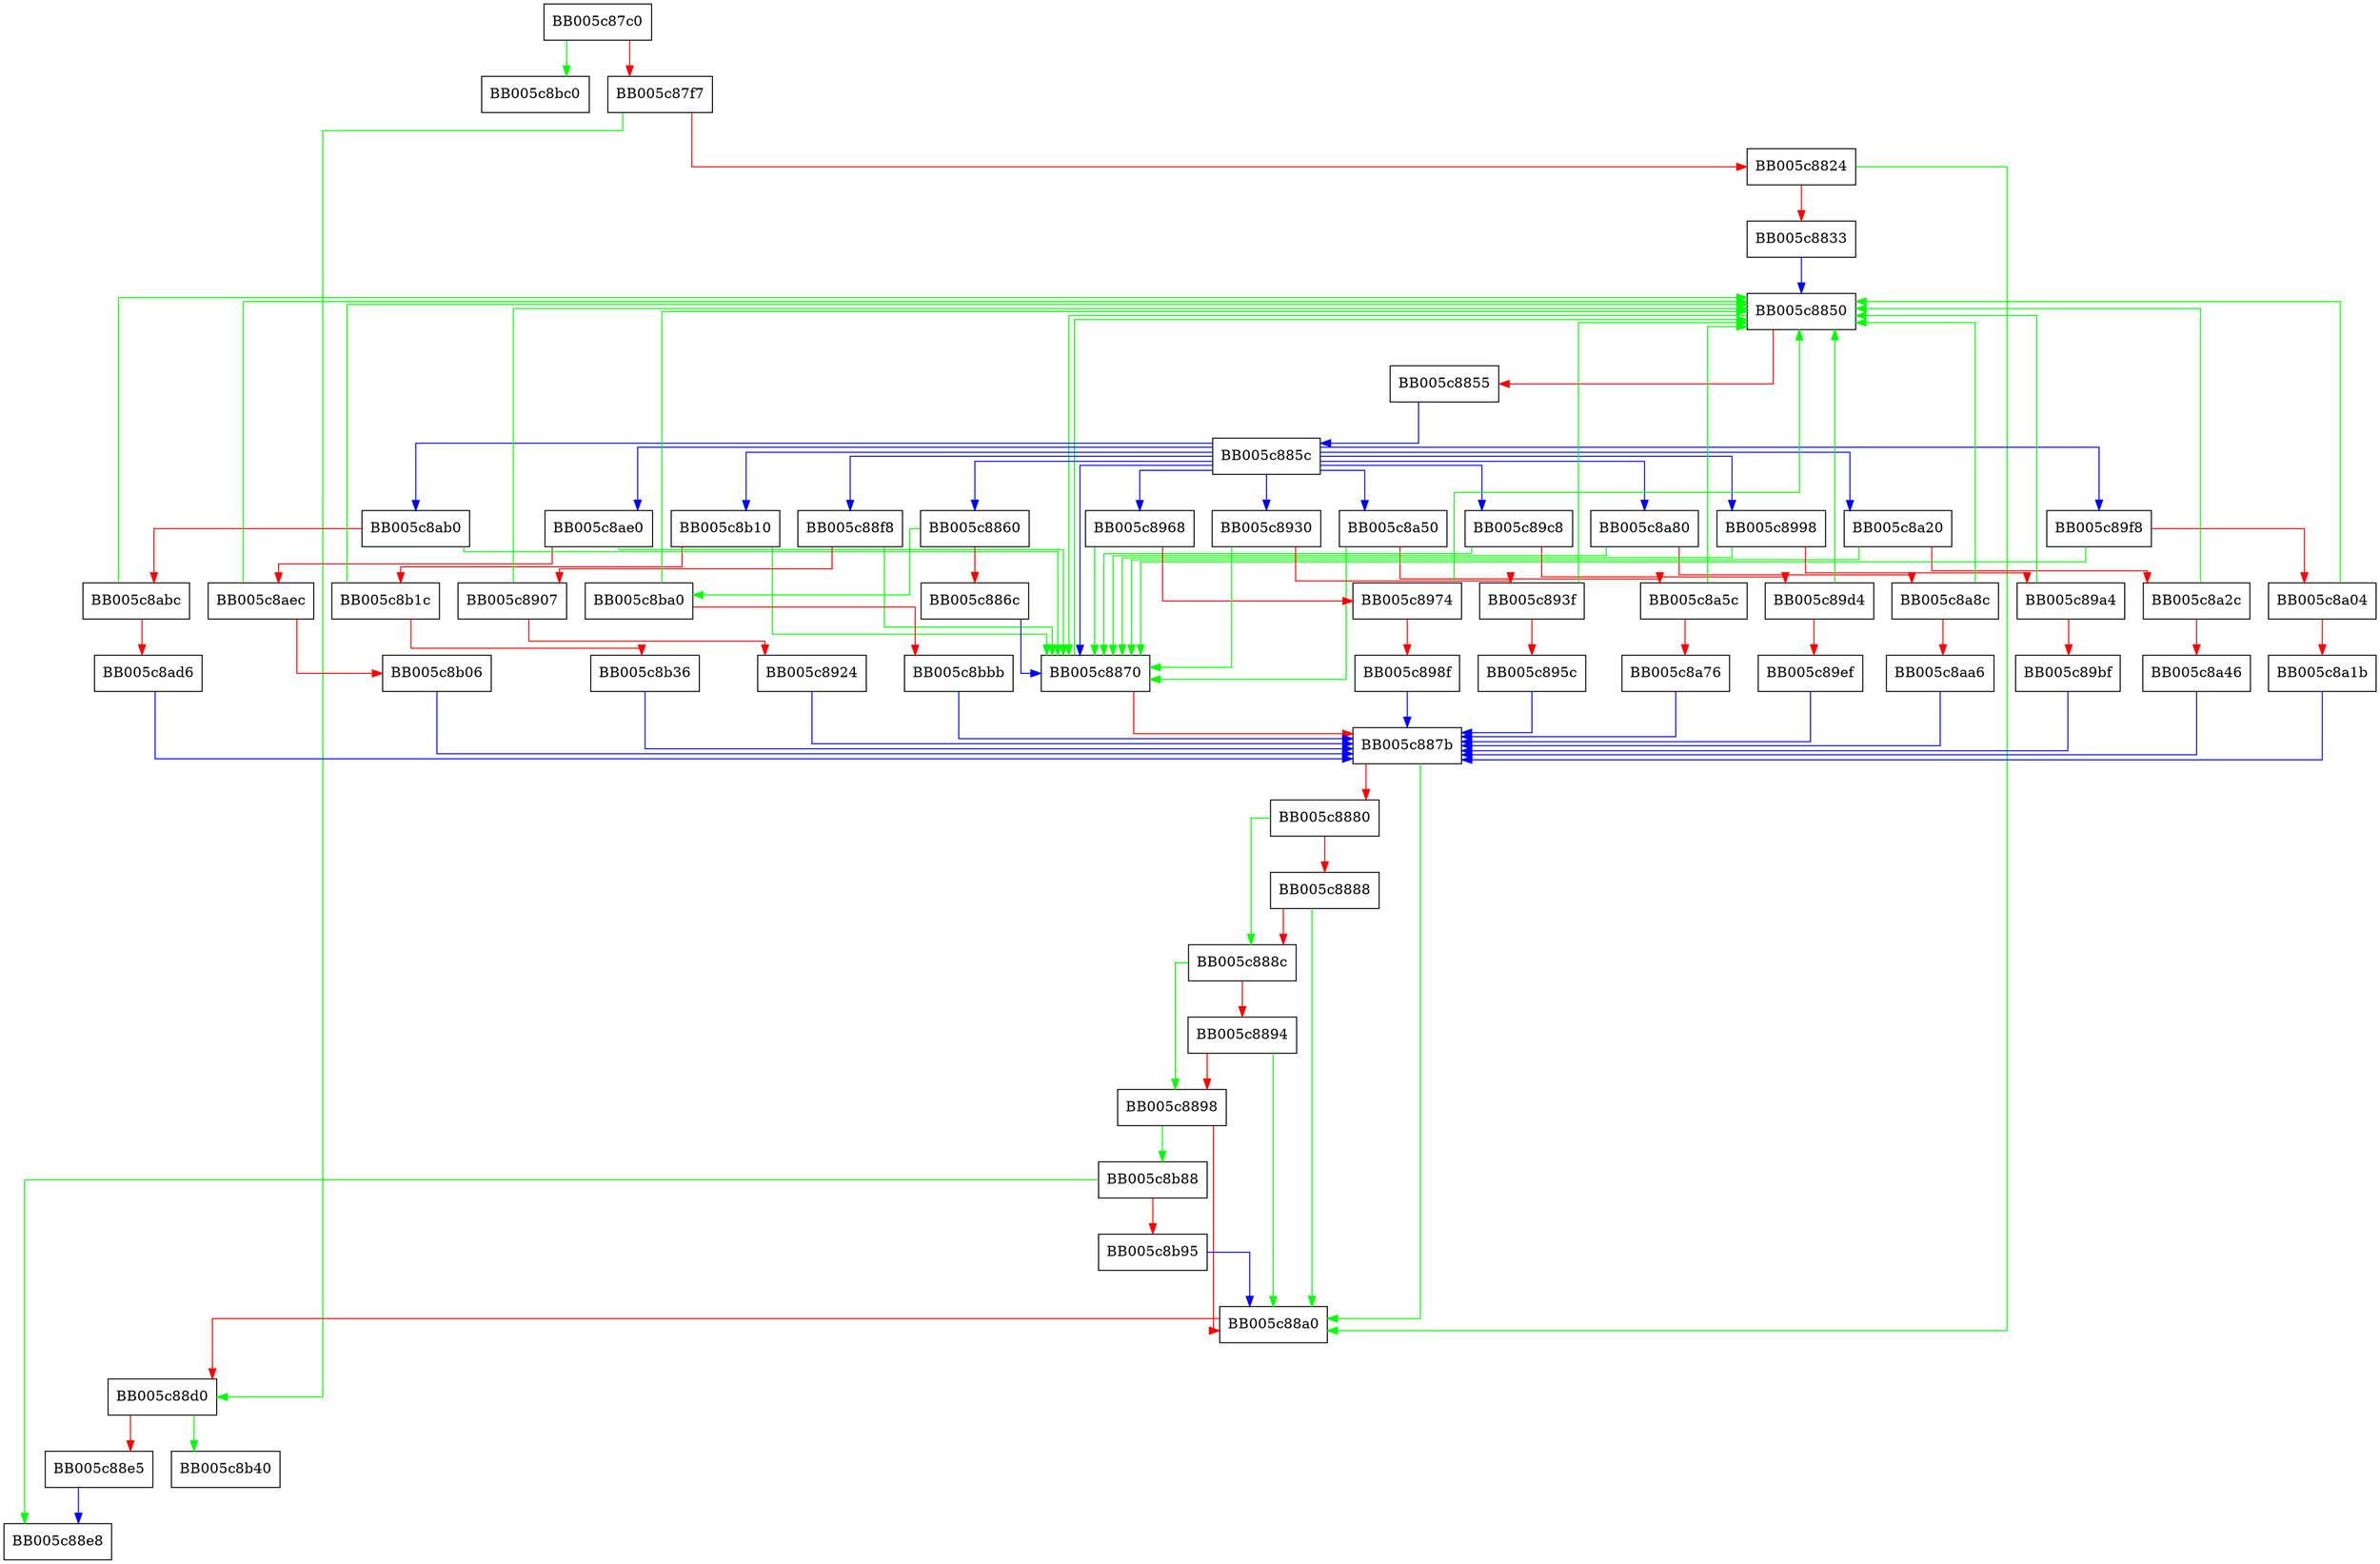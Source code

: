 digraph evp_kem_from_algorithm {
  node [shape="box"];
  graph [splines=ortho];
  BB005c87c0 -> BB005c8bc0 [color="green"];
  BB005c87c0 -> BB005c87f7 [color="red"];
  BB005c87f7 -> BB005c88d0 [color="green"];
  BB005c87f7 -> BB005c8824 [color="red"];
  BB005c8824 -> BB005c88a0 [color="green"];
  BB005c8824 -> BB005c8833 [color="red"];
  BB005c8833 -> BB005c8850 [color="blue"];
  BB005c8850 -> BB005c8870 [color="green"];
  BB005c8850 -> BB005c8855 [color="red"];
  BB005c8855 -> BB005c885c [color="blue"];
  BB005c885c -> BB005c8870 [color="blue"];
  BB005c885c -> BB005c8b10 [color="blue"];
  BB005c885c -> BB005c8ae0 [color="blue"];
  BB005c885c -> BB005c8ab0 [color="blue"];
  BB005c885c -> BB005c8a80 [color="blue"];
  BB005c885c -> BB005c8a50 [color="blue"];
  BB005c885c -> BB005c8a20 [color="blue"];
  BB005c885c -> BB005c89f8 [color="blue"];
  BB005c885c -> BB005c89c8 [color="blue"];
  BB005c885c -> BB005c8998 [color="blue"];
  BB005c885c -> BB005c8860 [color="blue"];
  BB005c885c -> BB005c8968 [color="blue"];
  BB005c885c -> BB005c8930 [color="blue"];
  BB005c885c -> BB005c88f8 [color="blue"];
  BB005c8860 -> BB005c8ba0 [color="green"];
  BB005c8860 -> BB005c886c [color="red"];
  BB005c886c -> BB005c8870 [color="blue"];
  BB005c8870 -> BB005c8850 [color="green"];
  BB005c8870 -> BB005c887b [color="red"];
  BB005c887b -> BB005c88a0 [color="green"];
  BB005c887b -> BB005c8880 [color="red"];
  BB005c8880 -> BB005c888c [color="green"];
  BB005c8880 -> BB005c8888 [color="red"];
  BB005c8888 -> BB005c88a0 [color="green"];
  BB005c8888 -> BB005c888c [color="red"];
  BB005c888c -> BB005c8898 [color="green"];
  BB005c888c -> BB005c8894 [color="red"];
  BB005c8894 -> BB005c88a0 [color="green"];
  BB005c8894 -> BB005c8898 [color="red"];
  BB005c8898 -> BB005c8b88 [color="green"];
  BB005c8898 -> BB005c88a0 [color="red"];
  BB005c88a0 -> BB005c88d0 [color="red"];
  BB005c88d0 -> BB005c8b40 [color="green"];
  BB005c88d0 -> BB005c88e5 [color="red"];
  BB005c88e5 -> BB005c88e8 [color="blue"];
  BB005c88f8 -> BB005c8870 [color="green"];
  BB005c88f8 -> BB005c8907 [color="red"];
  BB005c8907 -> BB005c8850 [color="green"];
  BB005c8907 -> BB005c8924 [color="red"];
  BB005c8924 -> BB005c887b [color="blue"];
  BB005c8930 -> BB005c8870 [color="green"];
  BB005c8930 -> BB005c893f [color="red"];
  BB005c893f -> BB005c8850 [color="green"];
  BB005c893f -> BB005c895c [color="red"];
  BB005c895c -> BB005c887b [color="blue"];
  BB005c8968 -> BB005c8870 [color="green"];
  BB005c8968 -> BB005c8974 [color="red"];
  BB005c8974 -> BB005c8850 [color="green"];
  BB005c8974 -> BB005c898f [color="red"];
  BB005c898f -> BB005c887b [color="blue"];
  BB005c8998 -> BB005c8870 [color="green"];
  BB005c8998 -> BB005c89a4 [color="red"];
  BB005c89a4 -> BB005c8850 [color="green"];
  BB005c89a4 -> BB005c89bf [color="red"];
  BB005c89bf -> BB005c887b [color="blue"];
  BB005c89c8 -> BB005c8870 [color="green"];
  BB005c89c8 -> BB005c89d4 [color="red"];
  BB005c89d4 -> BB005c8850 [color="green"];
  BB005c89d4 -> BB005c89ef [color="red"];
  BB005c89ef -> BB005c887b [color="blue"];
  BB005c89f8 -> BB005c8870 [color="green"];
  BB005c89f8 -> BB005c8a04 [color="red"];
  BB005c8a04 -> BB005c8850 [color="green"];
  BB005c8a04 -> BB005c8a1b [color="red"];
  BB005c8a1b -> BB005c887b [color="blue"];
  BB005c8a20 -> BB005c8870 [color="green"];
  BB005c8a20 -> BB005c8a2c [color="red"];
  BB005c8a2c -> BB005c8850 [color="green"];
  BB005c8a2c -> BB005c8a46 [color="red"];
  BB005c8a46 -> BB005c887b [color="blue"];
  BB005c8a50 -> BB005c8870 [color="green"];
  BB005c8a50 -> BB005c8a5c [color="red"];
  BB005c8a5c -> BB005c8850 [color="green"];
  BB005c8a5c -> BB005c8a76 [color="red"];
  BB005c8a76 -> BB005c887b [color="blue"];
  BB005c8a80 -> BB005c8870 [color="green"];
  BB005c8a80 -> BB005c8a8c [color="red"];
  BB005c8a8c -> BB005c8850 [color="green"];
  BB005c8a8c -> BB005c8aa6 [color="red"];
  BB005c8aa6 -> BB005c887b [color="blue"];
  BB005c8ab0 -> BB005c8870 [color="green"];
  BB005c8ab0 -> BB005c8abc [color="red"];
  BB005c8abc -> BB005c8850 [color="green"];
  BB005c8abc -> BB005c8ad6 [color="red"];
  BB005c8ad6 -> BB005c887b [color="blue"];
  BB005c8ae0 -> BB005c8870 [color="green"];
  BB005c8ae0 -> BB005c8aec [color="red"];
  BB005c8aec -> BB005c8850 [color="green"];
  BB005c8aec -> BB005c8b06 [color="red"];
  BB005c8b06 -> BB005c887b [color="blue"];
  BB005c8b10 -> BB005c8870 [color="green"];
  BB005c8b10 -> BB005c8b1c [color="red"];
  BB005c8b1c -> BB005c8850 [color="green"];
  BB005c8b1c -> BB005c8b36 [color="red"];
  BB005c8b36 -> BB005c887b [color="blue"];
  BB005c8b88 -> BB005c88e8 [color="green"];
  BB005c8b88 -> BB005c8b95 [color="red"];
  BB005c8b95 -> BB005c88a0 [color="blue"];
  BB005c8ba0 -> BB005c8850 [color="green"];
  BB005c8ba0 -> BB005c8bbb [color="red"];
  BB005c8bbb -> BB005c887b [color="blue"];
}